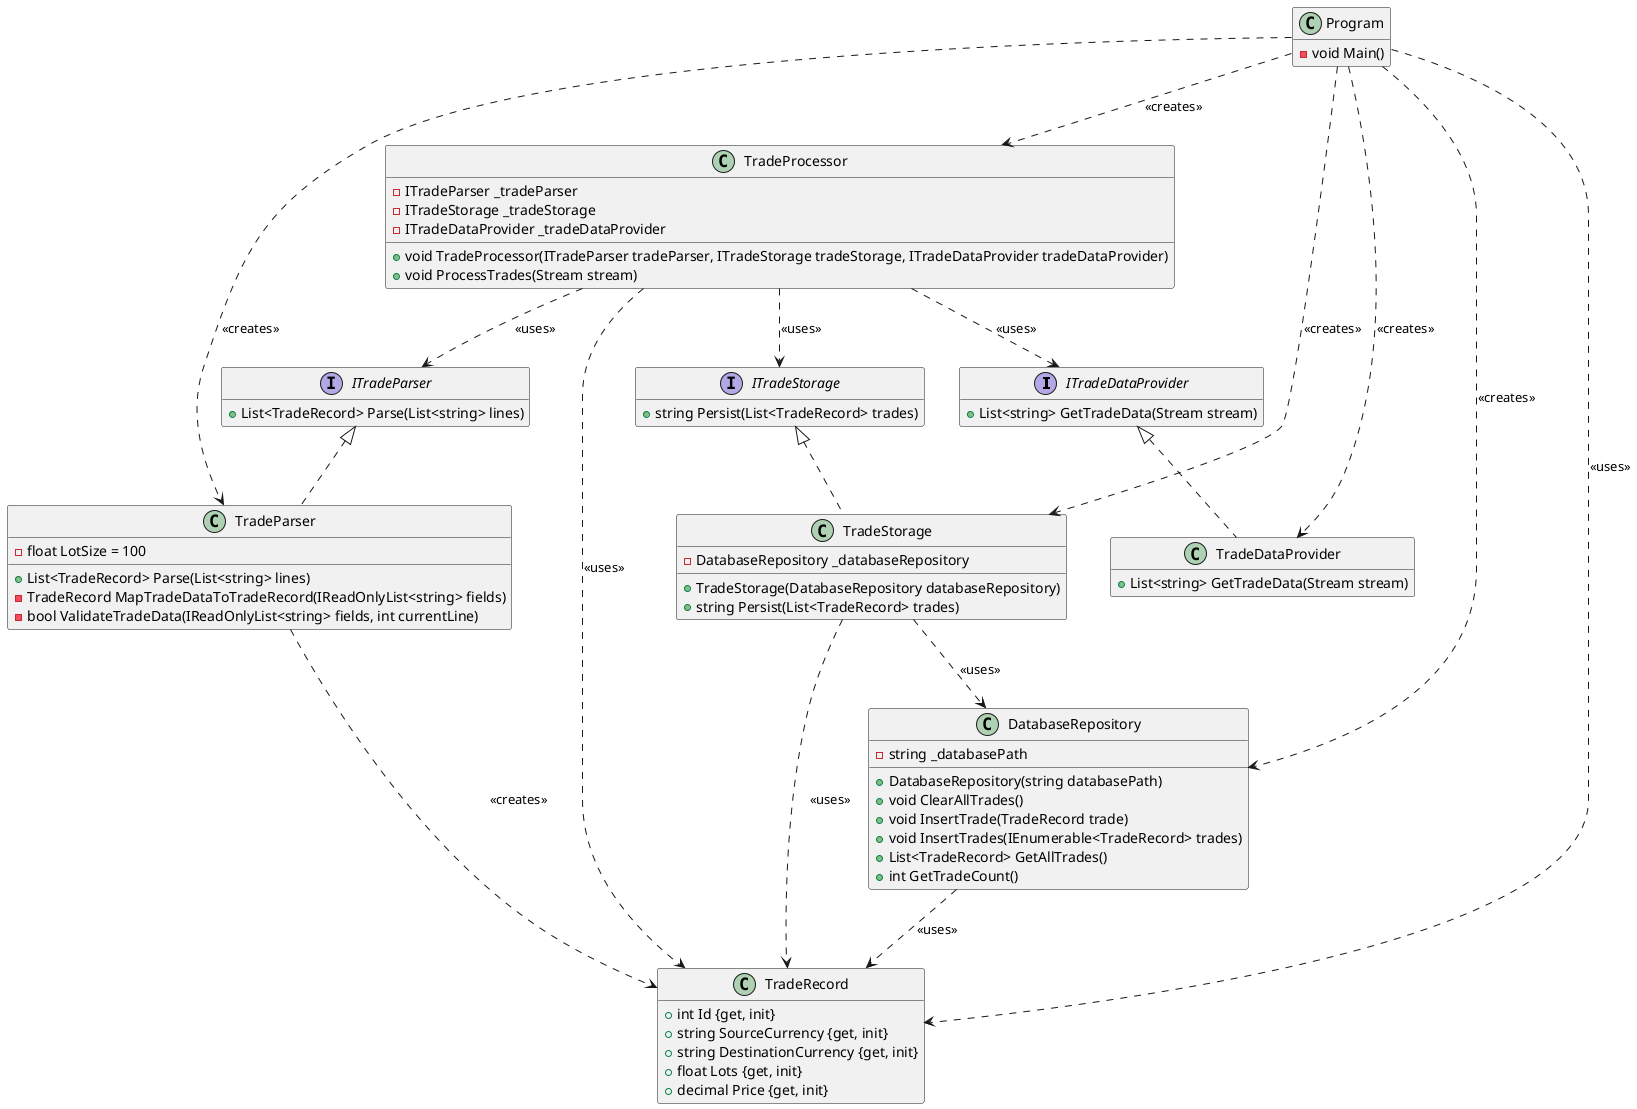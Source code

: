 ﻿@startuml

hide empty members

interface ITradeDataProvider {
    + List<string> GetTradeData(Stream stream)
}

interface  ITradeParser {
    + List<TradeRecord> Parse(List<string> lines)
}

interface ITradeStorage {
    + string Persist(List<TradeRecord> trades)
}

class TradeDataProvider {
    + List<string> GetTradeData(Stream stream)
}

class TradeParser {
    - float LotSize = 100
    + List<TradeRecord> Parse(List<string> lines)
    - TradeRecord MapTradeDataToTradeRecord(IReadOnlyList<string> fields)
    - bool ValidateTradeData(IReadOnlyList<string> fields, int currentLine)
}

class DatabaseRepository {
    - string _databasePath
    + DatabaseRepository(string databasePath)
    + void ClearAllTrades()
    + void InsertTrade(TradeRecord trade)
    + void InsertTrades(IEnumerable<TradeRecord> trades)
    + List<TradeRecord> GetAllTrades()
    + int GetTradeCount()
}

class TradeStorage {
    - DatabaseRepository _databaseRepository
    + TradeStorage(DatabaseRepository databaseRepository)
    + string Persist(List<TradeRecord> trades)
}

class TradeProcessor {
    - ITradeParser _tradeParser
    - ITradeStorage _tradeStorage
    - ITradeDataProvider _tradeDataProvider
    + void TradeProcessor(ITradeParser tradeParser, ITradeStorage tradeStorage, ITradeDataProvider tradeDataProvider)
    + void ProcessTrades(Stream stream)
}

class TradeRecord {
    + int Id {get, init}
    + string SourceCurrency {get, init}
    + string DestinationCurrency {get, init}
    + float Lots {get, init}
    + decimal Price {get, init}
}

class Program {
    - void Main()
}

TradeDataProvider ..up|> ITradeDataProvider
TradeParser ..up|> ITradeParser
TradeStorage ..up|> ITradeStorage
TradeProcessor ..> ITradeDataProvider: <<uses>>
TradeProcessor ..> ITradeParser: <<uses>>
TradeProcessor ..> ITradeStorage: <<uses>>
TradeProcessor ..> TradeRecord: <<uses>>
TradeParser ..> TradeRecord: <<creates>>
TradeStorage ..> TradeRecord: <<uses>>
TradeStorage ..> DatabaseRepository: <<uses>>
DatabaseRepository ..> TradeRecord: <<uses>>
Program ..> TradeProcessor: <<creates>>
Program ..> TradeDataProvider: <<creates>>
Program ..> TradeParser: <<creates>>
Program ..> TradeStorage: <<creates>>
Program ..> DatabaseRepository: <<creates>>
Program ..> TradeRecord: <<uses>>

@enduml
